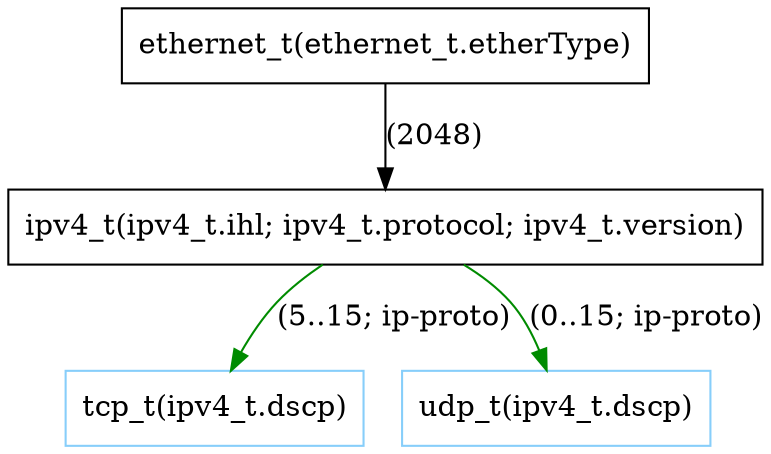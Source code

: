 

strict digraph
{

ethernet_t [shape = rectangle, label = "ethernet_t(ethernet_t.etherType)"]

ipv4_t ["shape" = rectangle, "label" = "ipv4_t(ipv4_t.ihl; ipv4_t.protocol; ipv4_t.version)"]

tcp_t ["shape" = rectangle, "label" = "tcp_t(ipv4_t.dscp)","color" = lightskyblue]

udp_t ["shape" = rectangle, "label" = "udp_t(ipv4_t.dscp)","color" = lightskyblue]

ethernet_t -> ipv4_t [shape = rectangle, "label" = "(2048)"]

ipv4_t -> tcp_t ["shape" = rectangle, "label" = "(5..15; ip-proto)","color" = green4]

ipv4_t -> udp_t ["shape" = rectangle, "label" = "(0..15; ip-proto)","color" = green4]

}



